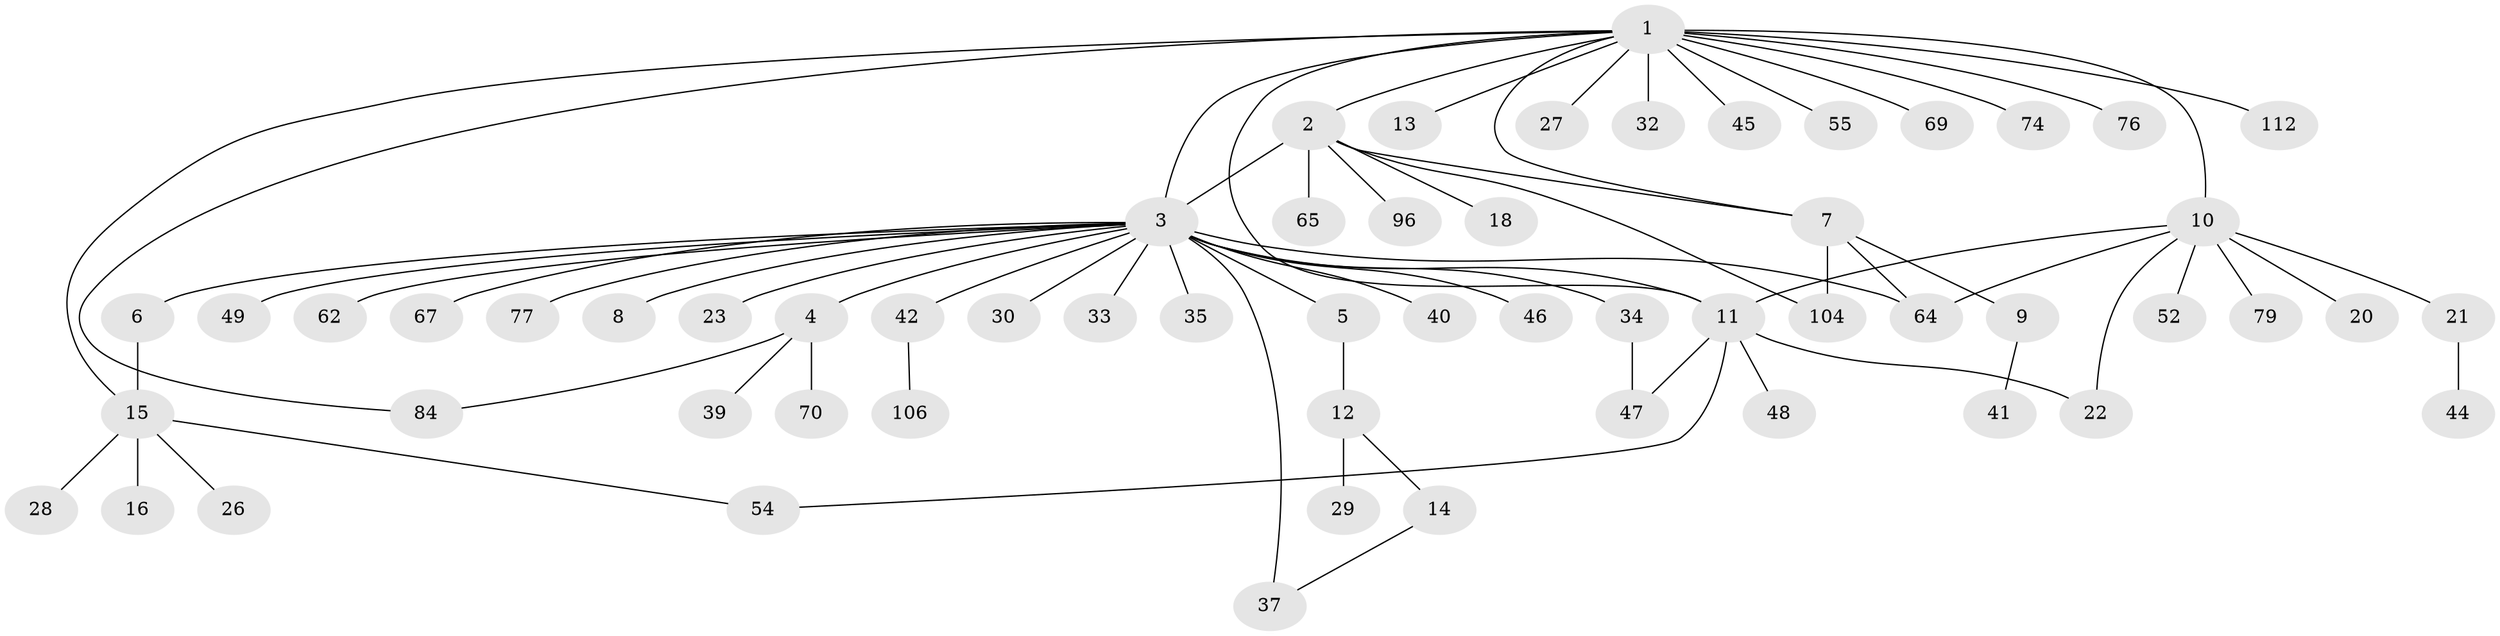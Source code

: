 // original degree distribution, {17: 0.008403361344537815, 7: 0.025210084033613446, 23: 0.008403361344537815, 4: 0.06722689075630252, 3: 0.06722689075630252, 5: 0.03361344537815126, 1: 0.5294117647058824, 2: 0.25210084033613445, 8: 0.008403361344537815}
// Generated by graph-tools (version 1.1) at 2025/14/03/09/25 04:14:28]
// undirected, 59 vertices, 71 edges
graph export_dot {
graph [start="1"]
  node [color=gray90,style=filled];
  1;
  2;
  3;
  4;
  5 [super="+117"];
  6 [super="+58+36"];
  7 [super="+31+19+101"];
  8;
  9;
  10 [super="+50+95+75+17"];
  11;
  12 [super="+24+83"];
  13 [super="+85+57"];
  14;
  15 [super="+60+89"];
  16 [super="+113"];
  18 [super="+25+51"];
  20;
  21;
  22;
  23 [super="+43"];
  26;
  27;
  28;
  29;
  30 [super="+72"];
  32;
  33 [super="+97"];
  34 [super="+38"];
  35;
  37 [super="+87+61+59"];
  39;
  40;
  41;
  42;
  44;
  45;
  46;
  47 [super="+66+80"];
  48;
  49;
  52 [super="+53"];
  54 [super="+119+93"];
  55 [super="+103+63"];
  62;
  64 [super="+99+71"];
  65;
  67;
  69;
  70;
  74;
  76;
  77;
  79;
  84;
  96;
  104 [super="+110"];
  106;
  112;
  1 -- 2;
  1 -- 3;
  1 -- 7;
  1 -- 10 [weight=2];
  1 -- 11;
  1 -- 13;
  1 -- 15;
  1 -- 27;
  1 -- 32;
  1 -- 45;
  1 -- 55;
  1 -- 69;
  1 -- 74;
  1 -- 76;
  1 -- 84;
  1 -- 112;
  2 -- 3;
  2 -- 18;
  2 -- 65;
  2 -- 96;
  2 -- 104;
  2 -- 7;
  3 -- 4;
  3 -- 5;
  3 -- 6;
  3 -- 8;
  3 -- 11;
  3 -- 23;
  3 -- 30;
  3 -- 33;
  3 -- 34;
  3 -- 35;
  3 -- 37 [weight=2];
  3 -- 40;
  3 -- 42;
  3 -- 46;
  3 -- 49;
  3 -- 62;
  3 -- 64 [weight=2];
  3 -- 67;
  3 -- 77;
  4 -- 39;
  4 -- 70;
  4 -- 84;
  5 -- 12;
  6 -- 15;
  7 -- 9;
  7 -- 64;
  7 -- 104;
  9 -- 41;
  10 -- 20;
  10 -- 21;
  10 -- 52;
  10 -- 11;
  10 -- 64;
  10 -- 22;
  10 -- 79;
  11 -- 22;
  11 -- 48;
  11 -- 54;
  11 -- 47;
  12 -- 14;
  12 -- 29;
  14 -- 37;
  15 -- 16;
  15 -- 26;
  15 -- 28;
  15 -- 54;
  21 -- 44;
  34 -- 47;
  42 -- 106;
}
